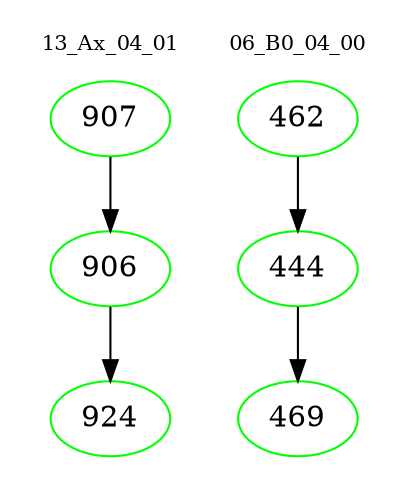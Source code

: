 digraph{
subgraph cluster_0 {
color = white
label = "13_Ax_04_01";
fontsize=10;
T0_907 [label="907", color="green"]
T0_907 -> T0_906 [color="black"]
T0_906 [label="906", color="green"]
T0_906 -> T0_924 [color="black"]
T0_924 [label="924", color="green"]
}
subgraph cluster_1 {
color = white
label = "06_B0_04_00";
fontsize=10;
T1_462 [label="462", color="green"]
T1_462 -> T1_444 [color="black"]
T1_444 [label="444", color="green"]
T1_444 -> T1_469 [color="black"]
T1_469 [label="469", color="green"]
}
}
